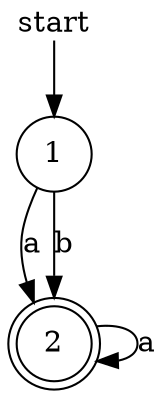 digraph "最简DFA" {
	1 [color=black shape=circle]
	start [shape=plain]
	start -> 1
	2 [color=black shape=doublecircle]
	1 -> 2 [label=a]
	1 -> 2 [label=b]
	2 -> 2 [label=a]
}
